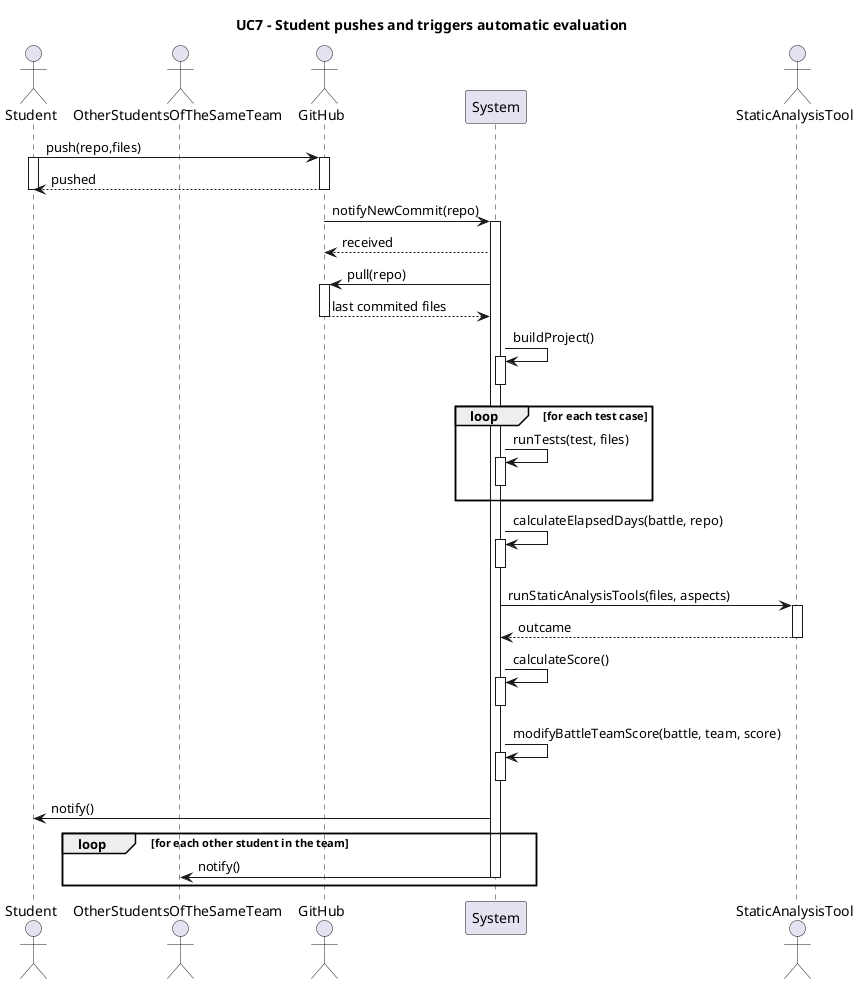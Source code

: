 @startuml UC7
title UC7 - Student pushes and triggers automatic evaluation
actor Student
actor OtherStudentsOfTheSameTeam
actor GitHub
participant System
actor StaticAnalysisTool

Student -> GitHub ++ : push(repo,files)
activate Student
GitHub --> Student --: pushed
deactivate Student


GitHub -> System ++ : notifyNewCommit(repo)

System --> GitHub : received

System -> GitHub ++ : pull(repo)
GitHub --> System --: last commited files

System -> System ++--: buildProject()

loop for each test case
    System -> System ++--: runTests(test, files)
end

System -> System ++--: calculateElapsedDays(battle, repo)

System -> StaticAnalysisTool ++: runStaticAnalysisTools(files, aspects)
StaticAnalysisTool --> System -- : outcame


System -> System ++--: calculateScore()

System -> System ++--: modifyBattleTeamScore(battle, team, score)

System -> Student: notify()
loop for each other student in the team
    System -> OtherStudentsOfTheSameTeam: notify()
    deactivate System
end


@enduml